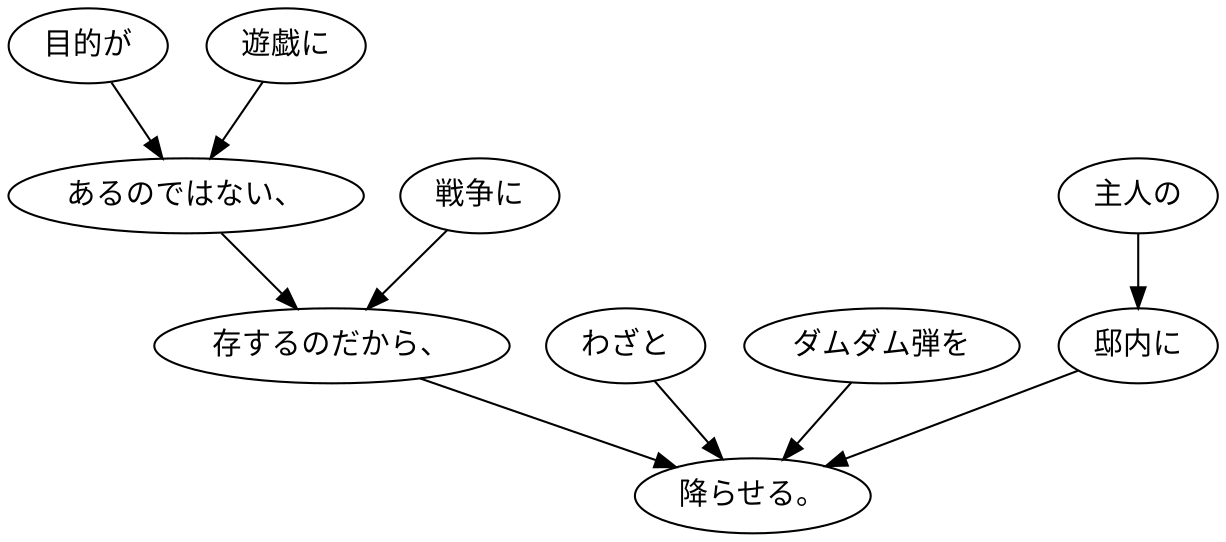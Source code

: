 digraph graph5071 {
	node0 [label="目的が"];
	node1 [label="遊戯に"];
	node2 [label="あるのではない、"];
	node3 [label="戦争に"];
	node4 [label="存するのだから、"];
	node5 [label="わざと"];
	node6 [label="ダムダム弾を"];
	node7 [label="主人の"];
	node8 [label="邸内に"];
	node9 [label="降らせる。"];
	node0 -> node2;
	node1 -> node2;
	node2 -> node4;
	node3 -> node4;
	node4 -> node9;
	node5 -> node9;
	node6 -> node9;
	node7 -> node8;
	node8 -> node9;
}
